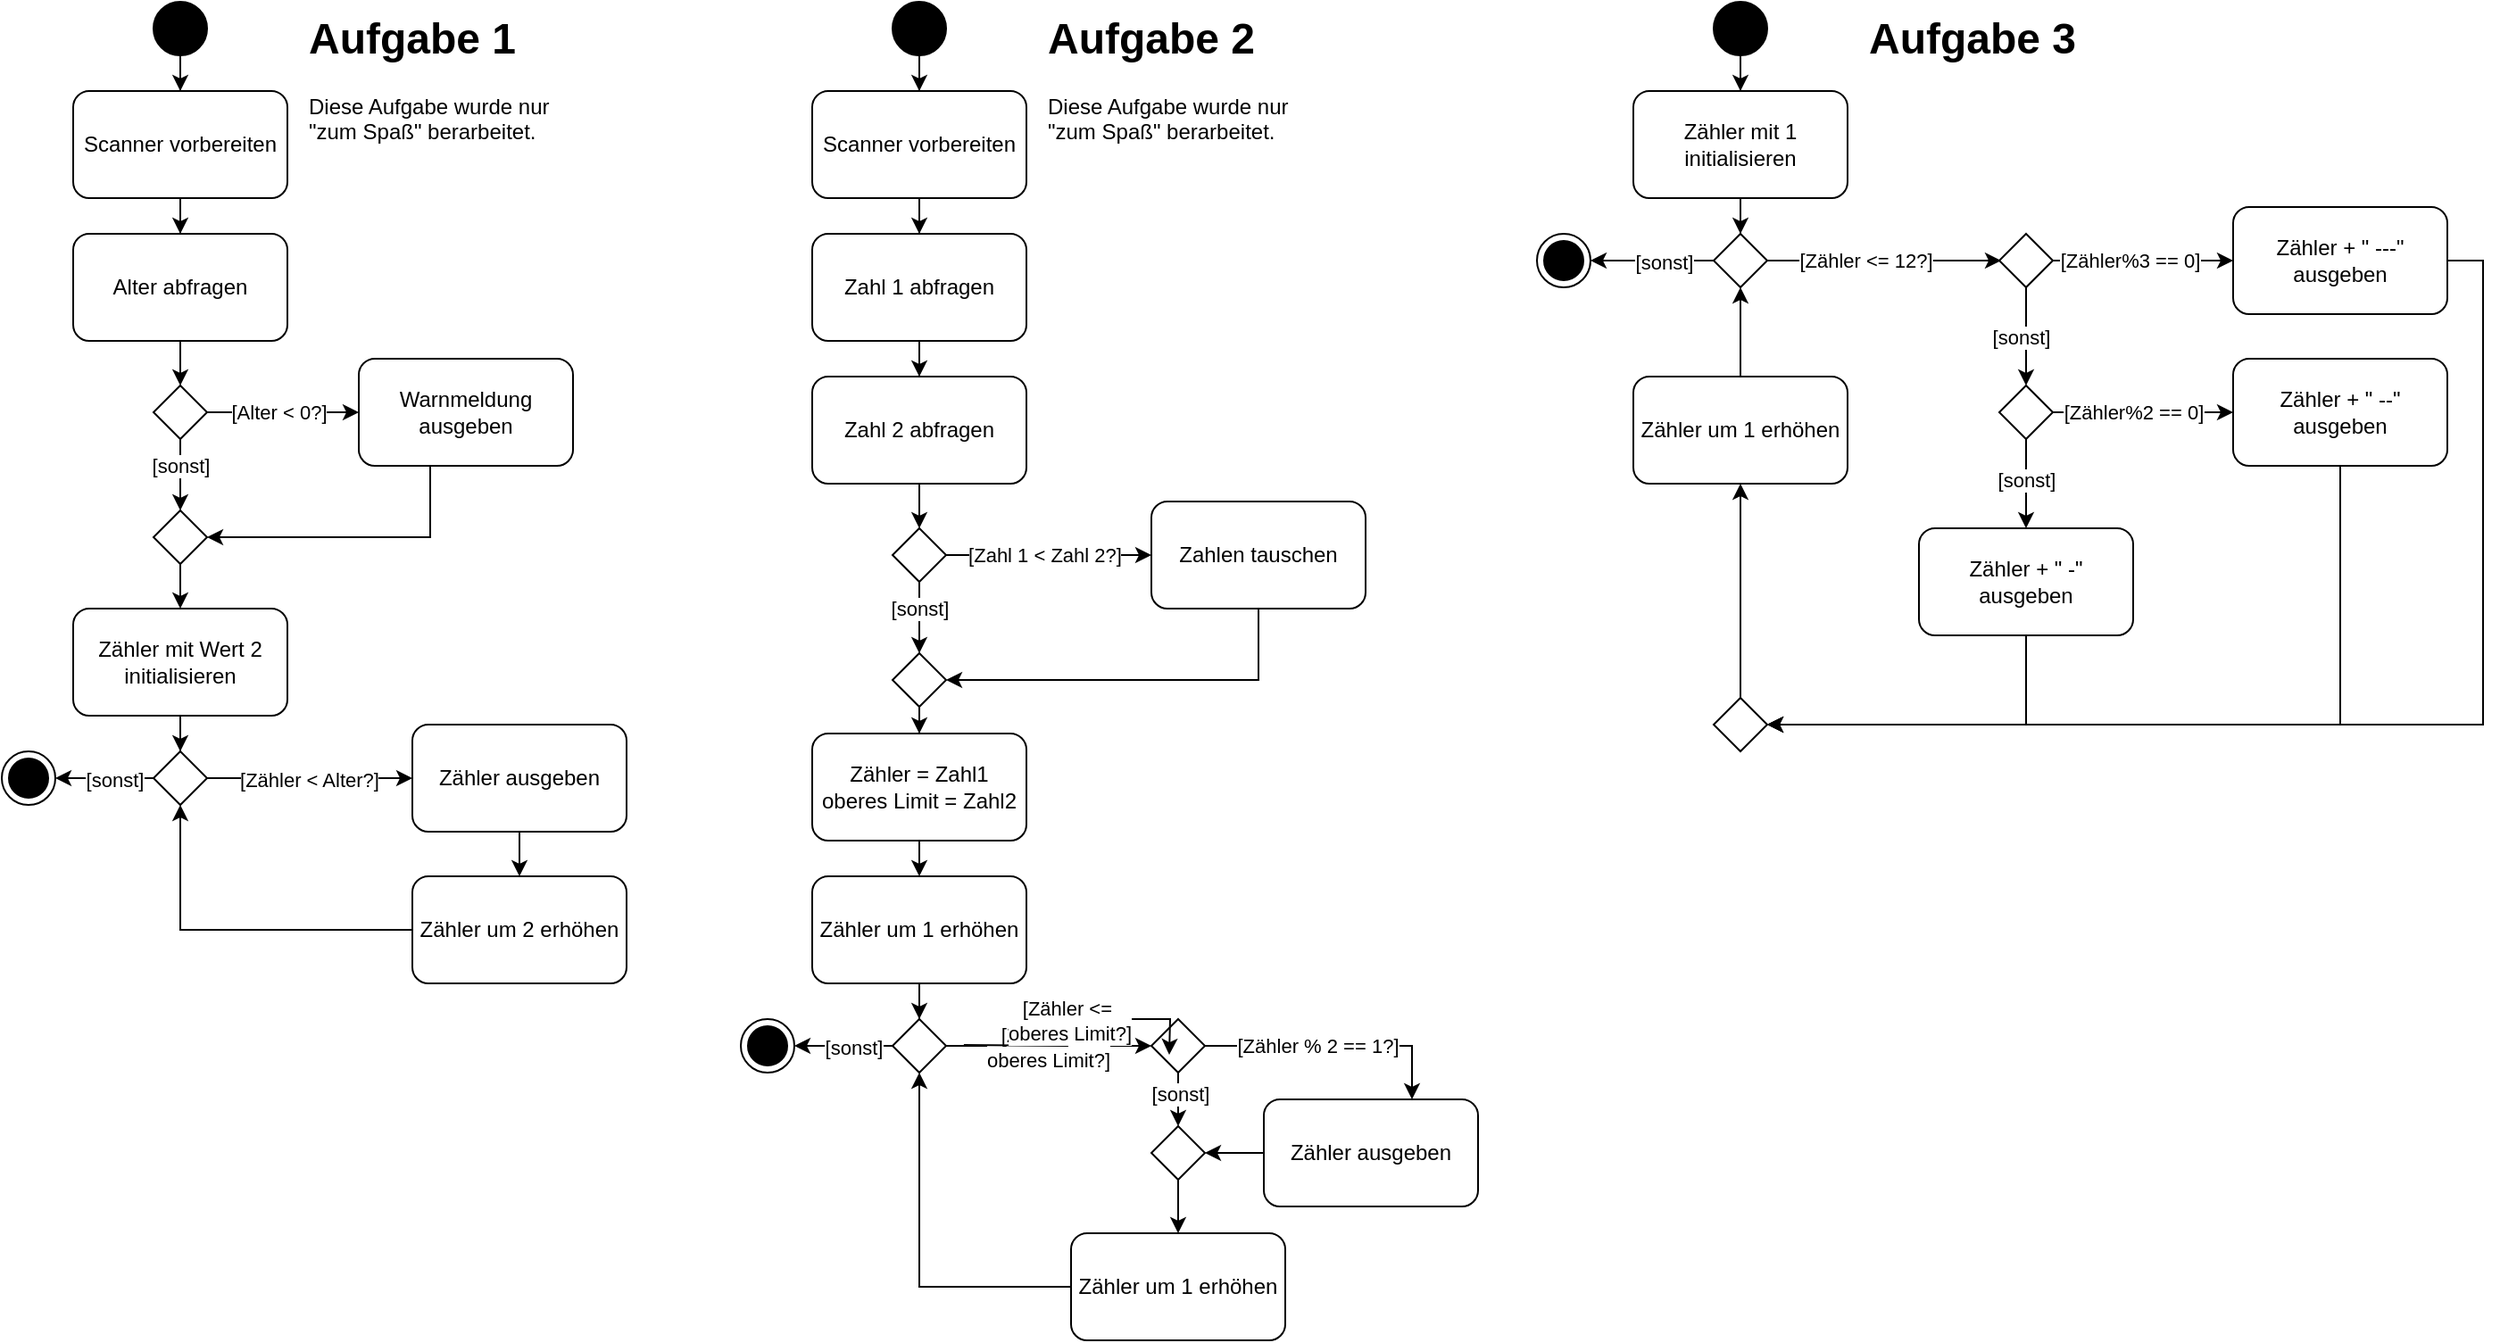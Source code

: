<mxfile version="25.0.1">
  <diagram id="C5RBs43oDa-KdzZeNtuy" name="Page-1">
    <mxGraphModel dx="1673" dy="1322" grid="1" gridSize="10" guides="1" tooltips="1" connect="1" arrows="1" fold="1" page="1" pageScale="1" pageWidth="1169" pageHeight="827" math="0" shadow="0">
      <root>
        <mxCell id="WIyWlLk6GJQsqaUBKTNV-0" />
        <mxCell id="WIyWlLk6GJQsqaUBKTNV-1" parent="WIyWlLk6GJQsqaUBKTNV-0" />
        <mxCell id="tji_d3_G7364Ed7_e_69-3" value="" style="edgeStyle=orthogonalEdgeStyle;rounded=0;orthogonalLoop=1;jettySize=auto;html=1;" edge="1" parent="WIyWlLk6GJQsqaUBKTNV-1" source="tji_d3_G7364Ed7_e_69-0" target="tji_d3_G7364Ed7_e_69-2">
          <mxGeometry relative="1" as="geometry" />
        </mxCell>
        <mxCell id="tji_d3_G7364Ed7_e_69-0" value="" style="ellipse;fillColor=strokeColor;html=1;" vertex="1" parent="WIyWlLk6GJQsqaUBKTNV-1">
          <mxGeometry x="85" y="50" width="30" height="30" as="geometry" />
        </mxCell>
        <mxCell id="tji_d3_G7364Ed7_e_69-1" value="" style="ellipse;html=1;shape=endState;fillColor=strokeColor;" vertex="1" parent="WIyWlLk6GJQsqaUBKTNV-1">
          <mxGeometry y="470" width="30" height="30" as="geometry" />
        </mxCell>
        <mxCell id="tji_d3_G7364Ed7_e_69-5" value="" style="edgeStyle=orthogonalEdgeStyle;rounded=0;orthogonalLoop=1;jettySize=auto;html=1;" edge="1" parent="WIyWlLk6GJQsqaUBKTNV-1" source="tji_d3_G7364Ed7_e_69-2" target="tji_d3_G7364Ed7_e_69-4">
          <mxGeometry relative="1" as="geometry" />
        </mxCell>
        <mxCell id="tji_d3_G7364Ed7_e_69-2" value="Scanner vorbereiten" style="rounded=1;whiteSpace=wrap;html=1;" vertex="1" parent="WIyWlLk6GJQsqaUBKTNV-1">
          <mxGeometry x="40" y="100" width="120" height="60" as="geometry" />
        </mxCell>
        <mxCell id="tji_d3_G7364Ed7_e_69-4" value="Alter abfragen" style="rounded=1;whiteSpace=wrap;html=1;" vertex="1" parent="WIyWlLk6GJQsqaUBKTNV-1">
          <mxGeometry x="40" y="180" width="120" height="60" as="geometry" />
        </mxCell>
        <mxCell id="tji_d3_G7364Ed7_e_69-11" value="" style="edgeStyle=orthogonalEdgeStyle;rounded=0;orthogonalLoop=1;jettySize=auto;html=1;exitX=0.5;exitY=1;exitDx=0;exitDy=0;" edge="1" parent="WIyWlLk6GJQsqaUBKTNV-1" source="tji_d3_G7364Ed7_e_69-4" target="tji_d3_G7364Ed7_e_69-10">
          <mxGeometry relative="1" as="geometry">
            <mxPoint x="100" y="320.0" as="sourcePoint" />
          </mxGeometry>
        </mxCell>
        <mxCell id="tji_d3_G7364Ed7_e_69-13" value="" style="edgeStyle=orthogonalEdgeStyle;rounded=0;orthogonalLoop=1;jettySize=auto;html=1;" edge="1" parent="WIyWlLk6GJQsqaUBKTNV-1" source="tji_d3_G7364Ed7_e_69-10" target="tji_d3_G7364Ed7_e_69-12">
          <mxGeometry relative="1" as="geometry" />
        </mxCell>
        <mxCell id="tji_d3_G7364Ed7_e_69-17" value="[Alter &amp;lt; 0?]" style="edgeLabel;html=1;align=center;verticalAlign=middle;resizable=0;points=[];" vertex="1" connectable="0" parent="tji_d3_G7364Ed7_e_69-13">
          <mxGeometry x="-0.053" relative="1" as="geometry">
            <mxPoint as="offset" />
          </mxGeometry>
        </mxCell>
        <mxCell id="tji_d3_G7364Ed7_e_69-15" value="" style="edgeStyle=orthogonalEdgeStyle;rounded=0;orthogonalLoop=1;jettySize=auto;html=1;" edge="1" parent="WIyWlLk6GJQsqaUBKTNV-1" source="tji_d3_G7364Ed7_e_69-10" target="tji_d3_G7364Ed7_e_69-14">
          <mxGeometry relative="1" as="geometry" />
        </mxCell>
        <mxCell id="tji_d3_G7364Ed7_e_69-20" value="[sonst]" style="edgeLabel;html=1;align=center;verticalAlign=middle;resizable=0;points=[];" vertex="1" connectable="0" parent="tji_d3_G7364Ed7_e_69-15">
          <mxGeometry x="-0.543" y="-1" relative="1" as="geometry">
            <mxPoint x="1" y="6" as="offset" />
          </mxGeometry>
        </mxCell>
        <mxCell id="tji_d3_G7364Ed7_e_69-10" value="" style="rhombus;" vertex="1" parent="WIyWlLk6GJQsqaUBKTNV-1">
          <mxGeometry x="85" y="265" width="30" height="30" as="geometry" />
        </mxCell>
        <mxCell id="tji_d3_G7364Ed7_e_69-16" value="" style="edgeStyle=orthogonalEdgeStyle;rounded=0;orthogonalLoop=1;jettySize=auto;html=1;entryX=1;entryY=0.5;entryDx=0;entryDy=0;" edge="1" parent="WIyWlLk6GJQsqaUBKTNV-1" source="tji_d3_G7364Ed7_e_69-12" target="tji_d3_G7364Ed7_e_69-14">
          <mxGeometry relative="1" as="geometry">
            <Array as="points">
              <mxPoint x="240" y="350" />
            </Array>
          </mxGeometry>
        </mxCell>
        <mxCell id="tji_d3_G7364Ed7_e_69-12" value="Warnmeldung ausgeben" style="rounded=1;whiteSpace=wrap;html=1;" vertex="1" parent="WIyWlLk6GJQsqaUBKTNV-1">
          <mxGeometry x="200" y="250" width="120" height="60" as="geometry" />
        </mxCell>
        <mxCell id="tji_d3_G7364Ed7_e_69-19" value="" style="edgeStyle=orthogonalEdgeStyle;rounded=0;orthogonalLoop=1;jettySize=auto;html=1;" edge="1" parent="WIyWlLk6GJQsqaUBKTNV-1" source="tji_d3_G7364Ed7_e_69-14" target="tji_d3_G7364Ed7_e_69-18">
          <mxGeometry relative="1" as="geometry" />
        </mxCell>
        <mxCell id="tji_d3_G7364Ed7_e_69-14" value="" style="rhombus;" vertex="1" parent="WIyWlLk6GJQsqaUBKTNV-1">
          <mxGeometry x="85" y="335" width="30" height="30" as="geometry" />
        </mxCell>
        <mxCell id="tji_d3_G7364Ed7_e_69-22" value="" style="edgeStyle=orthogonalEdgeStyle;rounded=0;orthogonalLoop=1;jettySize=auto;html=1;" edge="1" parent="WIyWlLk6GJQsqaUBKTNV-1" source="tji_d3_G7364Ed7_e_69-18" target="tji_d3_G7364Ed7_e_69-21">
          <mxGeometry relative="1" as="geometry" />
        </mxCell>
        <mxCell id="tji_d3_G7364Ed7_e_69-18" value="Zähler mit Wert 2 initialisieren" style="rounded=1;whiteSpace=wrap;html=1;" vertex="1" parent="WIyWlLk6GJQsqaUBKTNV-1">
          <mxGeometry x="40" y="390" width="120" height="60" as="geometry" />
        </mxCell>
        <mxCell id="tji_d3_G7364Ed7_e_69-31" value="" style="edgeStyle=orthogonalEdgeStyle;rounded=0;orthogonalLoop=1;jettySize=auto;html=1;" edge="1" parent="WIyWlLk6GJQsqaUBKTNV-1" source="tji_d3_G7364Ed7_e_69-21" target="tji_d3_G7364Ed7_e_69-28">
          <mxGeometry relative="1" as="geometry" />
        </mxCell>
        <mxCell id="tji_d3_G7364Ed7_e_69-32" value="[Zähler &amp;lt; Alter?]" style="edgeLabel;html=1;align=center;verticalAlign=middle;resizable=0;points=[];" vertex="1" connectable="0" parent="tji_d3_G7364Ed7_e_69-31">
          <mxGeometry x="-0.018" y="-1" relative="1" as="geometry">
            <mxPoint as="offset" />
          </mxGeometry>
        </mxCell>
        <mxCell id="tji_d3_G7364Ed7_e_69-40" style="edgeStyle=orthogonalEdgeStyle;rounded=0;orthogonalLoop=1;jettySize=auto;html=1;entryX=1;entryY=0.5;entryDx=0;entryDy=0;" edge="1" parent="WIyWlLk6GJQsqaUBKTNV-1" source="tji_d3_G7364Ed7_e_69-21" target="tji_d3_G7364Ed7_e_69-1">
          <mxGeometry relative="1" as="geometry" />
        </mxCell>
        <mxCell id="tji_d3_G7364Ed7_e_69-41" value="[sonst]" style="edgeLabel;html=1;align=center;verticalAlign=middle;resizable=0;points=[];" vertex="1" connectable="0" parent="tji_d3_G7364Ed7_e_69-40">
          <mxGeometry x="-0.185" y="1" relative="1" as="geometry">
            <mxPoint as="offset" />
          </mxGeometry>
        </mxCell>
        <mxCell id="tji_d3_G7364Ed7_e_69-21" value="" style="rhombus;" vertex="1" parent="WIyWlLk6GJQsqaUBKTNV-1">
          <mxGeometry x="85" y="470" width="30" height="30" as="geometry" />
        </mxCell>
        <mxCell id="tji_d3_G7364Ed7_e_69-30" value="" style="edgeStyle=orthogonalEdgeStyle;rounded=0;orthogonalLoop=1;jettySize=auto;html=1;" edge="1" parent="WIyWlLk6GJQsqaUBKTNV-1" source="tji_d3_G7364Ed7_e_69-28" target="tji_d3_G7364Ed7_e_69-29">
          <mxGeometry relative="1" as="geometry" />
        </mxCell>
        <mxCell id="tji_d3_G7364Ed7_e_69-28" value="Zähler ausgeben" style="rounded=1;whiteSpace=wrap;html=1;" vertex="1" parent="WIyWlLk6GJQsqaUBKTNV-1">
          <mxGeometry x="230" y="455" width="120" height="60" as="geometry" />
        </mxCell>
        <mxCell id="tji_d3_G7364Ed7_e_69-34" value="" style="edgeStyle=orthogonalEdgeStyle;rounded=0;orthogonalLoop=1;jettySize=auto;html=1;entryX=0.5;entryY=1;entryDx=0;entryDy=0;" edge="1" parent="WIyWlLk6GJQsqaUBKTNV-1" source="tji_d3_G7364Ed7_e_69-29" target="tji_d3_G7364Ed7_e_69-21">
          <mxGeometry relative="1" as="geometry">
            <mxPoint x="115" y="570" as="targetPoint" />
          </mxGeometry>
        </mxCell>
        <mxCell id="tji_d3_G7364Ed7_e_69-29" value="Zähler um 2 erhöhen" style="whiteSpace=wrap;html=1;rounded=1;" vertex="1" parent="WIyWlLk6GJQsqaUBKTNV-1">
          <mxGeometry x="230" y="540" width="120" height="60" as="geometry" />
        </mxCell>
        <mxCell id="tji_d3_G7364Ed7_e_69-42" value="&lt;h1 style=&quot;margin-top: 0px;&quot;&gt;Aufgabe 1&lt;/h1&gt;&lt;div&gt;Diese Aufgabe wurde nur &lt;br&gt;&quot;zum Spaß&quot; berarbeitet.&lt;/div&gt;" style="text;html=1;whiteSpace=wrap;overflow=hidden;rounded=0;" vertex="1" parent="WIyWlLk6GJQsqaUBKTNV-1">
          <mxGeometry x="170" y="50" width="180" height="120" as="geometry" />
        </mxCell>
        <mxCell id="tji_d3_G7364Ed7_e_69-43" value="" style="edgeStyle=orthogonalEdgeStyle;rounded=0;orthogonalLoop=1;jettySize=auto;html=1;" edge="1" parent="WIyWlLk6GJQsqaUBKTNV-1" source="tji_d3_G7364Ed7_e_69-44" target="tji_d3_G7364Ed7_e_69-47">
          <mxGeometry relative="1" as="geometry" />
        </mxCell>
        <mxCell id="tji_d3_G7364Ed7_e_69-44" value="" style="ellipse;fillColor=strokeColor;html=1;" vertex="1" parent="WIyWlLk6GJQsqaUBKTNV-1">
          <mxGeometry x="499" y="50" width="30" height="30" as="geometry" />
        </mxCell>
        <mxCell id="tji_d3_G7364Ed7_e_69-46" value="" style="edgeStyle=orthogonalEdgeStyle;rounded=0;orthogonalLoop=1;jettySize=auto;html=1;" edge="1" parent="WIyWlLk6GJQsqaUBKTNV-1" source="tji_d3_G7364Ed7_e_69-47" target="tji_d3_G7364Ed7_e_69-48">
          <mxGeometry relative="1" as="geometry" />
        </mxCell>
        <mxCell id="tji_d3_G7364Ed7_e_69-47" value="Scanner vorbereiten" style="rounded=1;whiteSpace=wrap;html=1;" vertex="1" parent="WIyWlLk6GJQsqaUBKTNV-1">
          <mxGeometry x="454" y="100" width="120" height="60" as="geometry" />
        </mxCell>
        <mxCell id="tji_d3_G7364Ed7_e_69-93" value="" style="edgeStyle=orthogonalEdgeStyle;rounded=0;orthogonalLoop=1;jettySize=auto;html=1;" edge="1" parent="WIyWlLk6GJQsqaUBKTNV-1" source="tji_d3_G7364Ed7_e_69-48" target="tji_d3_G7364Ed7_e_69-92">
          <mxGeometry relative="1" as="geometry" />
        </mxCell>
        <mxCell id="tji_d3_G7364Ed7_e_69-48" value="Zahl 1 abfragen" style="rounded=1;whiteSpace=wrap;html=1;" vertex="1" parent="WIyWlLk6GJQsqaUBKTNV-1">
          <mxGeometry x="454" y="180" width="120" height="60" as="geometry" />
        </mxCell>
        <mxCell id="tji_d3_G7364Ed7_e_69-70" value="&lt;h1 style=&quot;margin-top: 0px;&quot;&gt;Aufgabe 2&lt;/h1&gt;&lt;div&gt;Diese Aufgabe wurde nur &lt;br&gt;&quot;zum Spaß&quot; berarbeitet.&lt;/div&gt;" style="text;html=1;whiteSpace=wrap;overflow=hidden;rounded=0;" vertex="1" parent="WIyWlLk6GJQsqaUBKTNV-1">
          <mxGeometry x="584" y="50" width="180" height="120" as="geometry" />
        </mxCell>
        <mxCell id="tji_d3_G7364Ed7_e_69-71" value="" style="ellipse;html=1;shape=endState;fillColor=strokeColor;" vertex="1" parent="WIyWlLk6GJQsqaUBKTNV-1">
          <mxGeometry x="414" y="620" width="30" height="30" as="geometry" />
        </mxCell>
        <mxCell id="tji_d3_G7364Ed7_e_69-72" value="" style="edgeStyle=orthogonalEdgeStyle;rounded=0;orthogonalLoop=1;jettySize=auto;html=1;" edge="1" parent="WIyWlLk6GJQsqaUBKTNV-1" source="tji_d3_G7364Ed7_e_69-76" target="tji_d3_G7364Ed7_e_69-78">
          <mxGeometry relative="1" as="geometry" />
        </mxCell>
        <mxCell id="tji_d3_G7364Ed7_e_69-73" value="[Zahl 1 &amp;lt; Zahl 2?]" style="edgeLabel;html=1;align=center;verticalAlign=middle;resizable=0;points=[];" vertex="1" connectable="0" parent="tji_d3_G7364Ed7_e_69-72">
          <mxGeometry x="-0.053" relative="1" as="geometry">
            <mxPoint as="offset" />
          </mxGeometry>
        </mxCell>
        <mxCell id="tji_d3_G7364Ed7_e_69-74" value="" style="edgeStyle=orthogonalEdgeStyle;rounded=0;orthogonalLoop=1;jettySize=auto;html=1;" edge="1" parent="WIyWlLk6GJQsqaUBKTNV-1" source="tji_d3_G7364Ed7_e_69-76" target="tji_d3_G7364Ed7_e_69-80">
          <mxGeometry relative="1" as="geometry" />
        </mxCell>
        <mxCell id="tji_d3_G7364Ed7_e_69-75" value="[sonst]" style="edgeLabel;html=1;align=center;verticalAlign=middle;resizable=0;points=[];" vertex="1" connectable="0" parent="tji_d3_G7364Ed7_e_69-74">
          <mxGeometry x="-0.543" y="-1" relative="1" as="geometry">
            <mxPoint x="1" y="6" as="offset" />
          </mxGeometry>
        </mxCell>
        <mxCell id="tji_d3_G7364Ed7_e_69-76" value="" style="rhombus;" vertex="1" parent="WIyWlLk6GJQsqaUBKTNV-1">
          <mxGeometry x="499" y="345" width="30" height="30" as="geometry" />
        </mxCell>
        <mxCell id="tji_d3_G7364Ed7_e_69-77" value="" style="edgeStyle=orthogonalEdgeStyle;rounded=0;orthogonalLoop=1;jettySize=auto;html=1;entryX=1;entryY=0.5;entryDx=0;entryDy=0;" edge="1" parent="WIyWlLk6GJQsqaUBKTNV-1" source="tji_d3_G7364Ed7_e_69-78" target="tji_d3_G7364Ed7_e_69-80">
          <mxGeometry relative="1" as="geometry">
            <Array as="points">
              <mxPoint x="704" y="430" />
            </Array>
          </mxGeometry>
        </mxCell>
        <mxCell id="tji_d3_G7364Ed7_e_69-78" value="Zahlen tauschen" style="rounded=1;whiteSpace=wrap;html=1;" vertex="1" parent="WIyWlLk6GJQsqaUBKTNV-1">
          <mxGeometry x="644" y="330" width="120" height="60" as="geometry" />
        </mxCell>
        <mxCell id="tji_d3_G7364Ed7_e_69-99" value="" style="edgeStyle=orthogonalEdgeStyle;rounded=0;orthogonalLoop=1;jettySize=auto;html=1;" edge="1" parent="WIyWlLk6GJQsqaUBKTNV-1" source="tji_d3_G7364Ed7_e_69-80" target="tji_d3_G7364Ed7_e_69-98">
          <mxGeometry relative="1" as="geometry" />
        </mxCell>
        <mxCell id="tji_d3_G7364Ed7_e_69-80" value="" style="rhombus;" vertex="1" parent="WIyWlLk6GJQsqaUBKTNV-1">
          <mxGeometry x="499" y="415" width="30" height="30" as="geometry" />
        </mxCell>
        <mxCell id="tji_d3_G7364Ed7_e_69-81" value="" style="edgeStyle=orthogonalEdgeStyle;rounded=0;orthogonalLoop=1;jettySize=auto;html=1;" edge="1" parent="WIyWlLk6GJQsqaUBKTNV-1" source="tji_d3_G7364Ed7_e_69-82" target="tji_d3_G7364Ed7_e_69-87">
          <mxGeometry relative="1" as="geometry" />
        </mxCell>
        <mxCell id="tji_d3_G7364Ed7_e_69-82" value="Zähler um 1 erhöhen" style="rounded=1;whiteSpace=wrap;html=1;" vertex="1" parent="WIyWlLk6GJQsqaUBKTNV-1">
          <mxGeometry x="454" y="540" width="120" height="60" as="geometry" />
        </mxCell>
        <mxCell id="tji_d3_G7364Ed7_e_69-83" value="" style="edgeStyle=orthogonalEdgeStyle;rounded=0;orthogonalLoop=1;jettySize=auto;html=1;" edge="1" parent="WIyWlLk6GJQsqaUBKTNV-1" source="tji_d3_G7364Ed7_e_69-87">
          <mxGeometry relative="1" as="geometry">
            <mxPoint x="644" y="635" as="targetPoint" />
          </mxGeometry>
        </mxCell>
        <mxCell id="tji_d3_G7364Ed7_e_69-84" value="[Zähler &amp;lt;=&amp;nbsp;&lt;div&gt;oberes Limit?]&lt;/div&gt;" style="edgeLabel;html=1;align=center;verticalAlign=middle;resizable=0;points=[];" vertex="1" connectable="0" parent="tji_d3_G7364Ed7_e_69-83">
          <mxGeometry x="-0.018" y="-1" relative="1" as="geometry">
            <mxPoint as="offset" />
          </mxGeometry>
        </mxCell>
        <mxCell id="tji_d3_G7364Ed7_e_69-85" style="edgeStyle=orthogonalEdgeStyle;rounded=0;orthogonalLoop=1;jettySize=auto;html=1;entryX=1;entryY=0.5;entryDx=0;entryDy=0;" edge="1" parent="WIyWlLk6GJQsqaUBKTNV-1" source="tji_d3_G7364Ed7_e_69-87" target="tji_d3_G7364Ed7_e_69-71">
          <mxGeometry relative="1" as="geometry" />
        </mxCell>
        <mxCell id="tji_d3_G7364Ed7_e_69-86" value="[sonst]" style="edgeLabel;html=1;align=center;verticalAlign=middle;resizable=0;points=[];" vertex="1" connectable="0" parent="tji_d3_G7364Ed7_e_69-85">
          <mxGeometry x="-0.185" y="1" relative="1" as="geometry">
            <mxPoint as="offset" />
          </mxGeometry>
        </mxCell>
        <mxCell id="tji_d3_G7364Ed7_e_69-87" value="" style="rhombus;" vertex="1" parent="WIyWlLk6GJQsqaUBKTNV-1">
          <mxGeometry x="499" y="620" width="30" height="30" as="geometry" />
        </mxCell>
        <mxCell id="tji_d3_G7364Ed7_e_69-90" value="" style="edgeStyle=orthogonalEdgeStyle;rounded=0;orthogonalLoop=1;jettySize=auto;html=1;entryX=0.5;entryY=1;entryDx=0;entryDy=0;" edge="1" parent="WIyWlLk6GJQsqaUBKTNV-1" source="tji_d3_G7364Ed7_e_69-91" target="tji_d3_G7364Ed7_e_69-87">
          <mxGeometry relative="1" as="geometry">
            <mxPoint x="529" y="720" as="targetPoint" />
          </mxGeometry>
        </mxCell>
        <mxCell id="tji_d3_G7364Ed7_e_69-91" value="Zähler um 1 erhöhen" style="whiteSpace=wrap;html=1;rounded=1;" vertex="1" parent="WIyWlLk6GJQsqaUBKTNV-1">
          <mxGeometry x="599" y="740" width="120" height="60" as="geometry" />
        </mxCell>
        <mxCell id="tji_d3_G7364Ed7_e_69-95" value="" style="edgeStyle=orthogonalEdgeStyle;rounded=0;orthogonalLoop=1;jettySize=auto;html=1;entryX=0.5;entryY=0;entryDx=0;entryDy=0;" edge="1" parent="WIyWlLk6GJQsqaUBKTNV-1" source="tji_d3_G7364Ed7_e_69-92" target="tji_d3_G7364Ed7_e_69-76">
          <mxGeometry relative="1" as="geometry">
            <mxPoint x="514" y="340.0" as="targetPoint" />
          </mxGeometry>
        </mxCell>
        <mxCell id="tji_d3_G7364Ed7_e_69-92" value="Zahl 2 abfragen" style="whiteSpace=wrap;html=1;rounded=1;" vertex="1" parent="WIyWlLk6GJQsqaUBKTNV-1">
          <mxGeometry x="454" y="260" width="120" height="60" as="geometry" />
        </mxCell>
        <mxCell id="tji_d3_G7364Ed7_e_69-104" value="" style="edgeStyle=orthogonalEdgeStyle;rounded=0;orthogonalLoop=1;jettySize=auto;html=1;" edge="1" parent="WIyWlLk6GJQsqaUBKTNV-1" source="tji_d3_G7364Ed7_e_69-96" target="tji_d3_G7364Ed7_e_69-103">
          <mxGeometry relative="1" as="geometry">
            <Array as="points">
              <mxPoint x="790" y="635" />
            </Array>
          </mxGeometry>
        </mxCell>
        <mxCell id="tji_d3_G7364Ed7_e_69-108" value="[Zähler % 2 == 1?]" style="edgeLabel;html=1;align=center;verticalAlign=middle;resizable=0;points=[];" vertex="1" connectable="0" parent="tji_d3_G7364Ed7_e_69-104">
          <mxGeometry x="-0.134" relative="1" as="geometry">
            <mxPoint as="offset" />
          </mxGeometry>
        </mxCell>
        <mxCell id="tji_d3_G7364Ed7_e_69-106" value="" style="edgeStyle=orthogonalEdgeStyle;rounded=0;orthogonalLoop=1;jettySize=auto;html=1;" edge="1" parent="WIyWlLk6GJQsqaUBKTNV-1" source="tji_d3_G7364Ed7_e_69-96" target="tji_d3_G7364Ed7_e_69-105">
          <mxGeometry relative="1" as="geometry" />
        </mxCell>
        <mxCell id="tji_d3_G7364Ed7_e_69-107" value="[sonst]" style="edgeLabel;html=1;align=center;verticalAlign=middle;resizable=0;points=[];" vertex="1" connectable="0" parent="tji_d3_G7364Ed7_e_69-106">
          <mxGeometry x="0.126" y="-1" relative="1" as="geometry">
            <mxPoint as="offset" />
          </mxGeometry>
        </mxCell>
        <mxCell id="tji_d3_G7364Ed7_e_69-96" value="" style="rhombus;" vertex="1" parent="WIyWlLk6GJQsqaUBKTNV-1">
          <mxGeometry x="644" y="620" width="30" height="30" as="geometry" />
        </mxCell>
        <mxCell id="tji_d3_G7364Ed7_e_69-102" style="edgeStyle=orthogonalEdgeStyle;rounded=0;orthogonalLoop=1;jettySize=auto;html=1;exitX=0.5;exitY=1;exitDx=0;exitDy=0;entryX=0.5;entryY=0;entryDx=0;entryDy=0;" edge="1" parent="WIyWlLk6GJQsqaUBKTNV-1" source="tji_d3_G7364Ed7_e_69-98" target="tji_d3_G7364Ed7_e_69-82">
          <mxGeometry relative="1" as="geometry" />
        </mxCell>
        <mxCell id="tji_d3_G7364Ed7_e_69-98" value="Zähler = Zahl1&lt;div&gt;oberes Limit = Zahl2&lt;/div&gt;" style="rounded=1;whiteSpace=wrap;html=1;" vertex="1" parent="WIyWlLk6GJQsqaUBKTNV-1">
          <mxGeometry x="454" y="460" width="120" height="60" as="geometry" />
        </mxCell>
        <mxCell id="tji_d3_G7364Ed7_e_69-109" value="" style="edgeStyle=orthogonalEdgeStyle;rounded=0;orthogonalLoop=1;jettySize=auto;html=1;" edge="1" parent="WIyWlLk6GJQsqaUBKTNV-1" source="tji_d3_G7364Ed7_e_69-103" target="tji_d3_G7364Ed7_e_69-105">
          <mxGeometry relative="1" as="geometry" />
        </mxCell>
        <mxCell id="tji_d3_G7364Ed7_e_69-103" value="Zähler ausgeben" style="rounded=1;whiteSpace=wrap;html=1;" vertex="1" parent="WIyWlLk6GJQsqaUBKTNV-1">
          <mxGeometry x="707" y="665" width="120" height="60" as="geometry" />
        </mxCell>
        <mxCell id="tji_d3_G7364Ed7_e_69-110" value="" style="edgeStyle=orthogonalEdgeStyle;rounded=0;orthogonalLoop=1;jettySize=auto;html=1;" edge="1" parent="WIyWlLk6GJQsqaUBKTNV-1" source="tji_d3_G7364Ed7_e_69-105" target="tji_d3_G7364Ed7_e_69-91">
          <mxGeometry relative="1" as="geometry" />
        </mxCell>
        <mxCell id="tji_d3_G7364Ed7_e_69-105" value="" style="rhombus;" vertex="1" parent="WIyWlLk6GJQsqaUBKTNV-1">
          <mxGeometry x="644" y="680" width="30" height="30" as="geometry" />
        </mxCell>
        <mxCell id="tji_d3_G7364Ed7_e_69-111" value="" style="edgeStyle=orthogonalEdgeStyle;rounded=0;orthogonalLoop=1;jettySize=auto;html=1;" edge="1" parent="WIyWlLk6GJQsqaUBKTNV-1" target="tji_d3_G7364Ed7_e_69-114">
          <mxGeometry relative="1" as="geometry">
            <mxPoint x="524" y="74.0" as="sourcePoint" />
          </mxGeometry>
        </mxCell>
        <mxCell id="tji_d3_G7364Ed7_e_69-113" value="" style="edgeStyle=orthogonalEdgeStyle;rounded=0;orthogonalLoop=1;jettySize=auto;html=1;" edge="1" parent="WIyWlLk6GJQsqaUBKTNV-1" target="tji_d3_G7364Ed7_e_69-116">
          <mxGeometry relative="1" as="geometry">
            <mxPoint x="524.077" y="154" as="sourcePoint" />
          </mxGeometry>
        </mxCell>
        <mxCell id="tji_d3_G7364Ed7_e_69-115" value="" style="edgeStyle=orthogonalEdgeStyle;rounded=0;orthogonalLoop=1;jettySize=auto;html=1;" edge="1" parent="WIyWlLk6GJQsqaUBKTNV-1" target="tji_d3_G7364Ed7_e_69-138">
          <mxGeometry relative="1" as="geometry">
            <mxPoint x="524.077" y="234" as="sourcePoint" />
          </mxGeometry>
        </mxCell>
        <mxCell id="tji_d3_G7364Ed7_e_69-119" value="" style="edgeStyle=orthogonalEdgeStyle;rounded=0;orthogonalLoop=1;jettySize=auto;html=1;" edge="1" parent="WIyWlLk6GJQsqaUBKTNV-1" target="tji_d3_G7364Ed7_e_69-125">
          <mxGeometry relative="1" as="geometry">
            <mxPoint x="539" y="359.5" as="sourcePoint" />
          </mxGeometry>
        </mxCell>
        <mxCell id="tji_d3_G7364Ed7_e_69-120" value="[Zahl 1 &amp;lt; Zahl 2?]" style="edgeLabel;html=1;align=center;verticalAlign=middle;resizable=0;points=[];" vertex="1" connectable="0" parent="tji_d3_G7364Ed7_e_69-119">
          <mxGeometry x="-0.053" relative="1" as="geometry">
            <mxPoint as="offset" />
          </mxGeometry>
        </mxCell>
        <mxCell id="tji_d3_G7364Ed7_e_69-121" value="" style="edgeStyle=orthogonalEdgeStyle;rounded=0;orthogonalLoop=1;jettySize=auto;html=1;" edge="1" parent="WIyWlLk6GJQsqaUBKTNV-1" target="tji_d3_G7364Ed7_e_69-127">
          <mxGeometry relative="1" as="geometry">
            <mxPoint x="524" y="369.0" as="sourcePoint" />
          </mxGeometry>
        </mxCell>
        <mxCell id="tji_d3_G7364Ed7_e_69-122" value="[sonst]" style="edgeLabel;html=1;align=center;verticalAlign=middle;resizable=0;points=[];" vertex="1" connectable="0" parent="tji_d3_G7364Ed7_e_69-121">
          <mxGeometry x="-0.543" y="-1" relative="1" as="geometry">
            <mxPoint x="1" y="6" as="offset" />
          </mxGeometry>
        </mxCell>
        <mxCell id="tji_d3_G7364Ed7_e_69-124" value="" style="edgeStyle=orthogonalEdgeStyle;rounded=0;orthogonalLoop=1;jettySize=auto;html=1;entryX=1;entryY=0.5;entryDx=0;entryDy=0;" edge="1" parent="WIyWlLk6GJQsqaUBKTNV-1" target="tji_d3_G7364Ed7_e_69-127">
          <mxGeometry relative="1" as="geometry">
            <Array as="points">
              <mxPoint x="714" y="435" />
            </Array>
            <mxPoint x="714.077" y="384.0" as="sourcePoint" />
          </mxGeometry>
        </mxCell>
        <mxCell id="tji_d3_G7364Ed7_e_69-126" value="" style="edgeStyle=orthogonalEdgeStyle;rounded=0;orthogonalLoop=1;jettySize=auto;html=1;" edge="1" parent="WIyWlLk6GJQsqaUBKTNV-1" target="tji_d3_G7364Ed7_e_69-145">
          <mxGeometry relative="1" as="geometry">
            <mxPoint x="524.077" y="438.951" as="sourcePoint" />
          </mxGeometry>
        </mxCell>
        <mxCell id="tji_d3_G7364Ed7_e_69-128" value="" style="edgeStyle=orthogonalEdgeStyle;rounded=0;orthogonalLoop=1;jettySize=auto;html=1;" edge="1" parent="WIyWlLk6GJQsqaUBKTNV-1" target="tji_d3_G7364Ed7_e_69-134">
          <mxGeometry relative="1" as="geometry">
            <mxPoint x="524.077" y="594.0" as="sourcePoint" />
          </mxGeometry>
        </mxCell>
        <mxCell id="tji_d3_G7364Ed7_e_69-130" value="" style="edgeStyle=orthogonalEdgeStyle;rounded=0;orthogonalLoop=1;jettySize=auto;html=1;" edge="1" parent="WIyWlLk6GJQsqaUBKTNV-1">
          <mxGeometry relative="1" as="geometry">
            <mxPoint x="654" y="640" as="targetPoint" />
            <mxPoint x="538.939" y="634.462" as="sourcePoint" />
          </mxGeometry>
        </mxCell>
        <mxCell id="tji_d3_G7364Ed7_e_69-131" value="[Zähler &amp;lt;=&amp;nbsp;&lt;div&gt;oberes Limit?]&lt;/div&gt;" style="edgeLabel;html=1;align=center;verticalAlign=middle;resizable=0;points=[];" vertex="1" connectable="0" parent="tji_d3_G7364Ed7_e_69-130">
          <mxGeometry x="-0.018" y="-1" relative="1" as="geometry">
            <mxPoint as="offset" />
          </mxGeometry>
        </mxCell>
        <mxCell id="tji_d3_G7364Ed7_e_69-132" style="edgeStyle=orthogonalEdgeStyle;rounded=0;orthogonalLoop=1;jettySize=auto;html=1;entryX=1;entryY=0.5;entryDx=0;entryDy=0;" edge="1" parent="WIyWlLk6GJQsqaUBKTNV-1" source="tji_d3_G7364Ed7_e_69-134">
          <mxGeometry relative="1" as="geometry">
            <mxPoint x="454.0" y="634.5" as="targetPoint" />
          </mxGeometry>
        </mxCell>
        <mxCell id="tji_d3_G7364Ed7_e_69-133" value="[sonst]" style="edgeLabel;html=1;align=center;verticalAlign=middle;resizable=0;points=[];" vertex="1" connectable="0" parent="tji_d3_G7364Ed7_e_69-132">
          <mxGeometry x="-0.185" y="1" relative="1" as="geometry">
            <mxPoint as="offset" />
          </mxGeometry>
        </mxCell>
        <mxCell id="tji_d3_G7364Ed7_e_69-135" value="" style="edgeStyle=orthogonalEdgeStyle;rounded=0;orthogonalLoop=1;jettySize=auto;html=1;entryX=0.5;entryY=1;entryDx=0;entryDy=0;" edge="1" parent="WIyWlLk6GJQsqaUBKTNV-1" source="tji_d3_G7364Ed7_e_69-136">
          <mxGeometry relative="1" as="geometry">
            <mxPoint x="524" y="644.0" as="targetPoint" />
          </mxGeometry>
        </mxCell>
        <mxCell id="tji_d3_G7364Ed7_e_69-137" value="" style="edgeStyle=orthogonalEdgeStyle;rounded=0;orthogonalLoop=1;jettySize=auto;html=1;entryX=0.5;entryY=0;entryDx=0;entryDy=0;" edge="1" parent="WIyWlLk6GJQsqaUBKTNV-1" source="tji_d3_G7364Ed7_e_69-138">
          <mxGeometry relative="1" as="geometry">
            <mxPoint x="524" y="350" as="targetPoint" />
          </mxGeometry>
        </mxCell>
        <mxCell id="tji_d3_G7364Ed7_e_69-139" value="" style="edgeStyle=orthogonalEdgeStyle;rounded=0;orthogonalLoop=1;jettySize=auto;html=1;" edge="1" parent="WIyWlLk6GJQsqaUBKTNV-1" target="tji_d3_G7364Ed7_e_69-147">
          <mxGeometry relative="1" as="geometry">
            <Array as="points">
              <mxPoint x="800" y="640" />
            </Array>
            <mxPoint x="675.316" y="640" as="sourcePoint" />
          </mxGeometry>
        </mxCell>
        <mxCell id="tji_d3_G7364Ed7_e_69-140" value="[Zähler % 2 == 1?]" style="edgeLabel;html=1;align=center;verticalAlign=middle;resizable=0;points=[];" vertex="1" connectable="0" parent="tji_d3_G7364Ed7_e_69-139">
          <mxGeometry x="-0.134" relative="1" as="geometry">
            <mxPoint as="offset" />
          </mxGeometry>
        </mxCell>
        <mxCell id="tji_d3_G7364Ed7_e_69-141" value="" style="edgeStyle=orthogonalEdgeStyle;rounded=0;orthogonalLoop=1;jettySize=auto;html=1;" edge="1" parent="WIyWlLk6GJQsqaUBKTNV-1" target="tji_d3_G7364Ed7_e_69-149">
          <mxGeometry relative="1" as="geometry">
            <mxPoint x="669" y="644.0" as="sourcePoint" />
          </mxGeometry>
        </mxCell>
        <mxCell id="tji_d3_G7364Ed7_e_69-142" value="[sonst]" style="edgeLabel;html=1;align=center;verticalAlign=middle;resizable=0;points=[];" vertex="1" connectable="0" parent="tji_d3_G7364Ed7_e_69-141">
          <mxGeometry x="0.126" y="-1" relative="1" as="geometry">
            <mxPoint as="offset" />
          </mxGeometry>
        </mxCell>
        <mxCell id="tji_d3_G7364Ed7_e_69-144" style="edgeStyle=orthogonalEdgeStyle;rounded=0;orthogonalLoop=1;jettySize=auto;html=1;exitX=0.5;exitY=1;exitDx=0;exitDy=0;entryX=0.5;entryY=0;entryDx=0;entryDy=0;" edge="1" parent="WIyWlLk6GJQsqaUBKTNV-1" source="tji_d3_G7364Ed7_e_69-145">
          <mxGeometry relative="1" as="geometry">
            <mxPoint x="524" y="545" as="targetPoint" />
          </mxGeometry>
        </mxCell>
        <mxCell id="tji_d3_G7364Ed7_e_69-146" value="" style="edgeStyle=orthogonalEdgeStyle;rounded=0;orthogonalLoop=1;jettySize=auto;html=1;" edge="1" parent="WIyWlLk6GJQsqaUBKTNV-1" target="tji_d3_G7364Ed7_e_69-149">
          <mxGeometry relative="1" as="geometry">
            <mxPoint x="717" y="694.462" as="sourcePoint" />
          </mxGeometry>
        </mxCell>
        <mxCell id="tji_d3_G7364Ed7_e_69-148" value="" style="edgeStyle=orthogonalEdgeStyle;rounded=0;orthogonalLoop=1;jettySize=auto;html=1;" edge="1" parent="WIyWlLk6GJQsqaUBKTNV-1" source="tji_d3_G7364Ed7_e_69-149">
          <mxGeometry relative="1" as="geometry">
            <mxPoint x="669" y="745" as="targetPoint" />
          </mxGeometry>
        </mxCell>
        <mxCell id="tji_d3_G7364Ed7_e_69-190" value="" style="edgeStyle=orthogonalEdgeStyle;rounded=0;orthogonalLoop=1;jettySize=auto;html=1;" edge="1" parent="WIyWlLk6GJQsqaUBKTNV-1" source="tji_d3_G7364Ed7_e_69-151" target="tji_d3_G7364Ed7_e_69-189">
          <mxGeometry relative="1" as="geometry" />
        </mxCell>
        <mxCell id="tji_d3_G7364Ed7_e_69-151" value="" style="ellipse;fillColor=strokeColor;html=1;" vertex="1" parent="WIyWlLk6GJQsqaUBKTNV-1">
          <mxGeometry x="959" y="50" width="30" height="30" as="geometry" />
        </mxCell>
        <mxCell id="tji_d3_G7364Ed7_e_69-156" value="&lt;h1 style=&quot;margin-top: 0px;&quot;&gt;Aufgabe 3&lt;/h1&gt;" style="text;html=1;whiteSpace=wrap;overflow=hidden;rounded=0;" vertex="1" parent="WIyWlLk6GJQsqaUBKTNV-1">
          <mxGeometry x="1044" y="50" width="180" height="120" as="geometry" />
        </mxCell>
        <mxCell id="tji_d3_G7364Ed7_e_69-233" style="edgeStyle=orthogonalEdgeStyle;rounded=0;orthogonalLoop=1;jettySize=auto;html=1;exitX=0.5;exitY=0;exitDx=0;exitDy=0;entryX=0.5;entryY=1;entryDx=0;entryDy=0;" edge="1" parent="WIyWlLk6GJQsqaUBKTNV-1" source="tji_d3_G7364Ed7_e_69-184" target="tji_d3_G7364Ed7_e_69-192">
          <mxGeometry relative="1" as="geometry" />
        </mxCell>
        <mxCell id="tji_d3_G7364Ed7_e_69-184" value="Zähler um 1 erhöhen" style="rounded=1;whiteSpace=wrap;html=1;" vertex="1" parent="WIyWlLk6GJQsqaUBKTNV-1">
          <mxGeometry x="914" y="260" width="120" height="60" as="geometry" />
        </mxCell>
        <mxCell id="tji_d3_G7364Ed7_e_69-193" value="" style="edgeStyle=orthogonalEdgeStyle;rounded=0;orthogonalLoop=1;jettySize=auto;html=1;" edge="1" parent="WIyWlLk6GJQsqaUBKTNV-1" source="tji_d3_G7364Ed7_e_69-189" target="tji_d3_G7364Ed7_e_69-192">
          <mxGeometry relative="1" as="geometry" />
        </mxCell>
        <mxCell id="tji_d3_G7364Ed7_e_69-189" value="Zähler mit 1 initialisieren" style="rounded=1;whiteSpace=wrap;html=1;" vertex="1" parent="WIyWlLk6GJQsqaUBKTNV-1">
          <mxGeometry x="914" y="100" width="120" height="60" as="geometry" />
        </mxCell>
        <mxCell id="tji_d3_G7364Ed7_e_69-207" style="edgeStyle=orthogonalEdgeStyle;rounded=0;orthogonalLoop=1;jettySize=auto;html=1;exitX=1;exitY=0.5;exitDx=0;exitDy=0;entryX=0;entryY=0.5;entryDx=0;entryDy=0;" edge="1" parent="WIyWlLk6GJQsqaUBKTNV-1" source="tji_d3_G7364Ed7_e_69-192">
          <mxGeometry relative="1" as="geometry">
            <mxPoint x="1120" y="195" as="targetPoint" />
          </mxGeometry>
        </mxCell>
        <mxCell id="tji_d3_G7364Ed7_e_69-208" value="[Zähler &amp;lt;= 12?]" style="edgeLabel;html=1;align=center;verticalAlign=middle;resizable=0;points=[];" vertex="1" connectable="0" parent="tji_d3_G7364Ed7_e_69-207">
          <mxGeometry x="-0.388" y="2" relative="1" as="geometry">
            <mxPoint x="15" y="2" as="offset" />
          </mxGeometry>
        </mxCell>
        <mxCell id="tji_d3_G7364Ed7_e_69-192" value="" style="rhombus;" vertex="1" parent="WIyWlLk6GJQsqaUBKTNV-1">
          <mxGeometry x="959" y="180" width="30" height="30" as="geometry" />
        </mxCell>
        <mxCell id="tji_d3_G7364Ed7_e_69-195" value="" style="ellipse;html=1;shape=endState;fillColor=strokeColor;" vertex="1" parent="WIyWlLk6GJQsqaUBKTNV-1">
          <mxGeometry x="860" y="180" width="30" height="30" as="geometry" />
        </mxCell>
        <mxCell id="tji_d3_G7364Ed7_e_69-198" style="edgeStyle=orthogonalEdgeStyle;rounded=0;orthogonalLoop=1;jettySize=auto;html=1;entryX=1;entryY=0.5;entryDx=0;entryDy=0;exitX=0;exitY=0.5;exitDx=0;exitDy=0;" edge="1" parent="WIyWlLk6GJQsqaUBKTNV-1" source="tji_d3_G7364Ed7_e_69-192" target="tji_d3_G7364Ed7_e_69-195">
          <mxGeometry relative="1" as="geometry" />
        </mxCell>
        <mxCell id="tji_d3_G7364Ed7_e_69-199" value="[sonst]" style="edgeLabel;html=1;align=center;verticalAlign=middle;resizable=0;points=[];" vertex="1" connectable="0" parent="tji_d3_G7364Ed7_e_69-198">
          <mxGeometry x="-0.185" y="1" relative="1" as="geometry">
            <mxPoint as="offset" />
          </mxGeometry>
        </mxCell>
        <mxCell id="tji_d3_G7364Ed7_e_69-215" value="" style="edgeStyle=orthogonalEdgeStyle;rounded=0;orthogonalLoop=1;jettySize=auto;html=1;" edge="1" parent="WIyWlLk6GJQsqaUBKTNV-1" source="tji_d3_G7364Ed7_e_69-209" target="tji_d3_G7364Ed7_e_69-214">
          <mxGeometry relative="1" as="geometry" />
        </mxCell>
        <mxCell id="tji_d3_G7364Ed7_e_69-216" value="[Zähler%3 == 0]" style="edgeLabel;html=1;align=center;verticalAlign=middle;resizable=0;points=[];" vertex="1" connectable="0" parent="tji_d3_G7364Ed7_e_69-215">
          <mxGeometry x="-0.563" y="1" relative="1" as="geometry">
            <mxPoint x="21" y="1" as="offset" />
          </mxGeometry>
        </mxCell>
        <mxCell id="tji_d3_G7364Ed7_e_69-218" value="" style="edgeStyle=orthogonalEdgeStyle;rounded=0;orthogonalLoop=1;jettySize=auto;html=1;" edge="1" parent="WIyWlLk6GJQsqaUBKTNV-1" source="tji_d3_G7364Ed7_e_69-209" target="tji_d3_G7364Ed7_e_69-217">
          <mxGeometry relative="1" as="geometry" />
        </mxCell>
        <mxCell id="tji_d3_G7364Ed7_e_69-219" value="[sonst]" style="edgeLabel;html=1;align=center;verticalAlign=middle;resizable=0;points=[];" vertex="1" connectable="0" parent="tji_d3_G7364Ed7_e_69-218">
          <mxGeometry x="0.007" y="-3" relative="1" as="geometry">
            <mxPoint as="offset" />
          </mxGeometry>
        </mxCell>
        <mxCell id="tji_d3_G7364Ed7_e_69-209" value="" style="rhombus;" vertex="1" parent="WIyWlLk6GJQsqaUBKTNV-1">
          <mxGeometry x="1119" y="180" width="30" height="30" as="geometry" />
        </mxCell>
        <mxCell id="tji_d3_G7364Ed7_e_69-231" style="edgeStyle=orthogonalEdgeStyle;rounded=0;orthogonalLoop=1;jettySize=auto;html=1;exitX=1;exitY=0.5;exitDx=0;exitDy=0;entryX=1;entryY=0.5;entryDx=0;entryDy=0;" edge="1" parent="WIyWlLk6GJQsqaUBKTNV-1" source="tji_d3_G7364Ed7_e_69-214" target="tji_d3_G7364Ed7_e_69-228">
          <mxGeometry relative="1" as="geometry">
            <mxPoint x="1050" y="440" as="targetPoint" />
          </mxGeometry>
        </mxCell>
        <mxCell id="tji_d3_G7364Ed7_e_69-214" value="Zähler + &quot; ---&quot;&lt;div&gt;ausgeben&lt;/div&gt;" style="rounded=1;whiteSpace=wrap;html=1;" vertex="1" parent="WIyWlLk6GJQsqaUBKTNV-1">
          <mxGeometry x="1250" y="165" width="120" height="60" as="geometry" />
        </mxCell>
        <mxCell id="tji_d3_G7364Ed7_e_69-221" value="" style="edgeStyle=orthogonalEdgeStyle;rounded=0;orthogonalLoop=1;jettySize=auto;html=1;" edge="1" parent="WIyWlLk6GJQsqaUBKTNV-1" source="tji_d3_G7364Ed7_e_69-217" target="tji_d3_G7364Ed7_e_69-220">
          <mxGeometry relative="1" as="geometry" />
        </mxCell>
        <mxCell id="tji_d3_G7364Ed7_e_69-226" value="[Zähler%2 == 0]" style="edgeLabel;html=1;align=center;verticalAlign=middle;resizable=0;points=[];" vertex="1" connectable="0" parent="tji_d3_G7364Ed7_e_69-221">
          <mxGeometry x="-0.192" relative="1" as="geometry">
            <mxPoint x="4" as="offset" />
          </mxGeometry>
        </mxCell>
        <mxCell id="tji_d3_G7364Ed7_e_69-224" value="" style="edgeStyle=orthogonalEdgeStyle;rounded=0;orthogonalLoop=1;jettySize=auto;html=1;entryX=0.5;entryY=0;entryDx=0;entryDy=0;" edge="1" parent="WIyWlLk6GJQsqaUBKTNV-1" source="tji_d3_G7364Ed7_e_69-217" target="tji_d3_G7364Ed7_e_69-222">
          <mxGeometry relative="1" as="geometry">
            <mxPoint x="1134" y="350" as="targetPoint" />
          </mxGeometry>
        </mxCell>
        <mxCell id="tji_d3_G7364Ed7_e_69-227" value="[sonst]" style="edgeLabel;html=1;align=center;verticalAlign=middle;resizable=0;points=[];" vertex="1" connectable="0" parent="tji_d3_G7364Ed7_e_69-224">
          <mxGeometry x="-0.094" relative="1" as="geometry">
            <mxPoint as="offset" />
          </mxGeometry>
        </mxCell>
        <mxCell id="tji_d3_G7364Ed7_e_69-217" value="" style="rhombus;" vertex="1" parent="WIyWlLk6GJQsqaUBKTNV-1">
          <mxGeometry x="1119" y="265" width="30" height="30" as="geometry" />
        </mxCell>
        <mxCell id="tji_d3_G7364Ed7_e_69-230" style="edgeStyle=orthogonalEdgeStyle;rounded=0;orthogonalLoop=1;jettySize=auto;html=1;entryX=1;entryY=0.5;entryDx=0;entryDy=0;exitX=0.5;exitY=1;exitDx=0;exitDy=0;" edge="1" parent="WIyWlLk6GJQsqaUBKTNV-1" source="tji_d3_G7364Ed7_e_69-220" target="tji_d3_G7364Ed7_e_69-228">
          <mxGeometry relative="1" as="geometry">
            <Array as="points">
              <mxPoint x="1310" y="455" />
            </Array>
          </mxGeometry>
        </mxCell>
        <mxCell id="tji_d3_G7364Ed7_e_69-220" value="Zähler + &quot; --&quot;&lt;div&gt;ausgeben&lt;/div&gt;" style="rounded=1;whiteSpace=wrap;html=1;" vertex="1" parent="WIyWlLk6GJQsqaUBKTNV-1">
          <mxGeometry x="1250" y="250" width="120" height="60" as="geometry" />
        </mxCell>
        <mxCell id="tji_d3_G7364Ed7_e_69-229" style="edgeStyle=orthogonalEdgeStyle;rounded=0;orthogonalLoop=1;jettySize=auto;html=1;entryX=1;entryY=0.5;entryDx=0;entryDy=0;" edge="1" parent="WIyWlLk6GJQsqaUBKTNV-1" source="tji_d3_G7364Ed7_e_69-222" target="tji_d3_G7364Ed7_e_69-228">
          <mxGeometry relative="1" as="geometry">
            <Array as="points">
              <mxPoint x="1134" y="455" />
            </Array>
          </mxGeometry>
        </mxCell>
        <mxCell id="tji_d3_G7364Ed7_e_69-222" value="Zähler + &quot; -&quot;&lt;div&gt;ausgeben&lt;/div&gt;" style="rounded=1;whiteSpace=wrap;html=1;" vertex="1" parent="WIyWlLk6GJQsqaUBKTNV-1">
          <mxGeometry x="1074" y="345" width="120" height="60" as="geometry" />
        </mxCell>
        <mxCell id="tji_d3_G7364Ed7_e_69-232" style="edgeStyle=orthogonalEdgeStyle;rounded=0;orthogonalLoop=1;jettySize=auto;html=1;exitX=0.5;exitY=0;exitDx=0;exitDy=0;entryX=0.5;entryY=1;entryDx=0;entryDy=0;" edge="1" parent="WIyWlLk6GJQsqaUBKTNV-1" source="tji_d3_G7364Ed7_e_69-228" target="tji_d3_G7364Ed7_e_69-184">
          <mxGeometry relative="1" as="geometry" />
        </mxCell>
        <mxCell id="tji_d3_G7364Ed7_e_69-228" value="" style="rhombus;" vertex="1" parent="WIyWlLk6GJQsqaUBKTNV-1">
          <mxGeometry x="959" y="440" width="30" height="30" as="geometry" />
        </mxCell>
      </root>
    </mxGraphModel>
  </diagram>
</mxfile>
